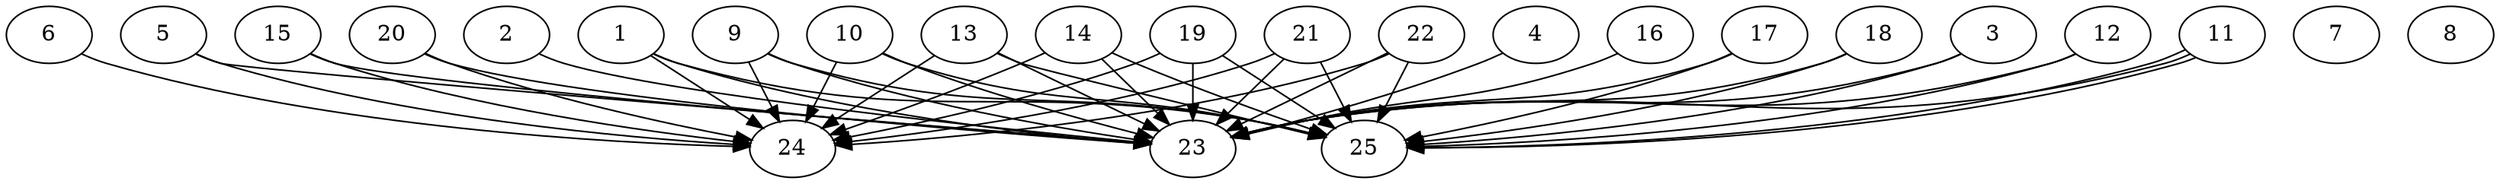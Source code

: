 // DAG automatically generated by daggen at Thu Oct  3 14:00:39 2019
// ./daggen --dot -n 25 --ccr 0.3 --fat 0.9 --regular 0.7 --density 0.9 --mindata 5242880 --maxdata 52428800 
digraph G {
  1 [size="109253973", alpha="0.13", expect_size="32776192"] 
  1 -> 23 [size ="32776192"]
  1 -> 24 [size ="32776192"]
  1 -> 25 [size ="32776192"]
  2 [size="90828800", alpha="0.01", expect_size="27248640"] 
  2 -> 23 [size ="27248640"]
  3 [size="122965333", alpha="0.01", expect_size="36889600"] 
  3 -> 23 [size ="36889600"]
  3 -> 25 [size ="36889600"]
  4 [size="57600000", alpha="0.03", expect_size="17280000"] 
  4 -> 23 [size ="17280000"]
  5 [size="39584427", alpha="0.04", expect_size="11875328"] 
  5 -> 23 [size ="11875328"]
  5 -> 24 [size ="11875328"]
  6 [size="68829867", alpha="0.00", expect_size="20648960"] 
  6 -> 24 [size ="20648960"]
  7 [size="163031040", alpha="0.05", expect_size="48909312"] 
  8 [size="95726933", alpha="0.11", expect_size="28718080"] 
  9 [size="128464213", alpha="0.12", expect_size="38539264"] 
  9 -> 23 [size ="38539264"]
  9 -> 24 [size ="38539264"]
  9 -> 25 [size ="38539264"]
  10 [size="155845973", alpha="0.11", expect_size="46753792"] 
  10 -> 23 [size ="46753792"]
  10 -> 24 [size ="46753792"]
  10 -> 25 [size ="46753792"]
  11 [size="42011307", alpha="0.12", expect_size="12603392"] 
  11 -> 23 [size ="12603392"]
  11 -> 25 [size ="12603392"]
  11 -> 25 [size ="12603392"]
  12 [size="147797333", alpha="0.15", expect_size="44339200"] 
  12 -> 23 [size ="44339200"]
  12 -> 25 [size ="44339200"]
  13 [size="153838933", alpha="0.19", expect_size="46151680"] 
  13 -> 23 [size ="46151680"]
  13 -> 24 [size ="46151680"]
  13 -> 25 [size ="46151680"]
  14 [size="164321280", alpha="0.02", expect_size="49296384"] 
  14 -> 23 [size ="49296384"]
  14 -> 24 [size ="49296384"]
  14 -> 25 [size ="49296384"]
  15 [size="33423360", alpha="0.08", expect_size="10027008"] 
  15 -> 23 [size ="10027008"]
  15 -> 24 [size ="10027008"]
  16 [size="67730773", alpha="0.03", expect_size="20319232"] 
  16 -> 23 [size ="20319232"]
  17 [size="71041707", alpha="0.04", expect_size="21312512"] 
  17 -> 23 [size ="21312512"]
  17 -> 25 [size ="21312512"]
  18 [size="109230080", alpha="0.07", expect_size="32769024"] 
  18 -> 23 [size ="32769024"]
  18 -> 25 [size ="32769024"]
  19 [size="40468480", alpha="0.04", expect_size="12140544"] 
  19 -> 23 [size ="12140544"]
  19 -> 24 [size ="12140544"]
  19 -> 25 [size ="12140544"]
  20 [size="137919147", alpha="0.09", expect_size="41375744"] 
  20 -> 23 [size ="41375744"]
  20 -> 24 [size ="41375744"]
  21 [size="63863467", alpha="0.06", expect_size="19159040"] 
  21 -> 23 [size ="19159040"]
  21 -> 24 [size ="19159040"]
  21 -> 25 [size ="19159040"]
  22 [size="157143040", alpha="0.13", expect_size="47142912"] 
  22 -> 23 [size ="47142912"]
  22 -> 24 [size ="47142912"]
  22 -> 25 [size ="47142912"]
  23 [size="114810880", alpha="0.12", expect_size="34443264"] 
  24 [size="107362987", alpha="0.17", expect_size="32208896"] 
  25 [size="124709547", alpha="0.05", expect_size="37412864"] 
}
